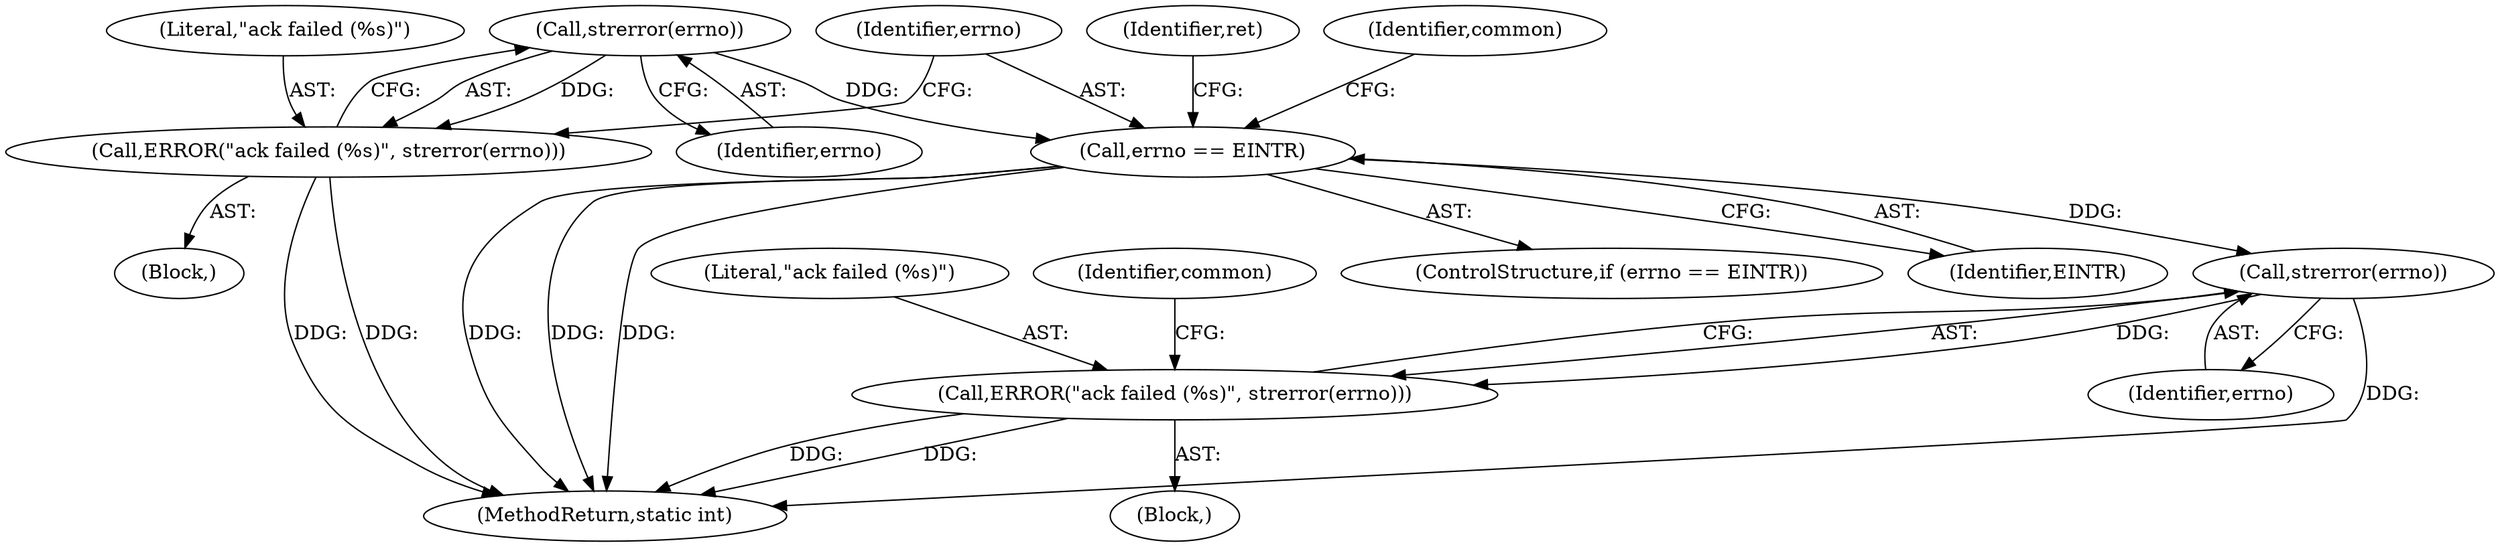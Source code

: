 digraph "0_Android_472271b153c5dc53c28beac55480a8d8434b2d5c_0@API" {
"1000123" [label="(Call,strerror(errno))"];
"1000121" [label="(Call,ERROR(\"ack failed (%s)\", strerror(errno)))"];
"1000126" [label="(Call,errno == EINTR)"];
"1000146" [label="(Call,strerror(errno))"];
"1000144" [label="(Call,ERROR(\"ack failed (%s)\", strerror(errno)))"];
"1000122" [label="(Literal,\"ack failed (%s)\")"];
"1000176" [label="(MethodReturn,static int)"];
"1000147" [label="(Identifier,errno)"];
"1000131" [label="(Identifier,ret)"];
"1000126" [label="(Call,errno == EINTR)"];
"1000127" [label="(Identifier,errno)"];
"1000145" [label="(Literal,\"ack failed (%s)\")"];
"1000121" [label="(Call,ERROR(\"ack failed (%s)\", strerror(errno)))"];
"1000150" [label="(Identifier,common)"];
"1000128" [label="(Identifier,EINTR)"];
"1000120" [label="(Block,)"];
"1000125" [label="(ControlStructure,if (errno == EINTR))"];
"1000164" [label="(Identifier,common)"];
"1000146" [label="(Call,strerror(errno))"];
"1000144" [label="(Call,ERROR(\"ack failed (%s)\", strerror(errno)))"];
"1000143" [label="(Block,)"];
"1000123" [label="(Call,strerror(errno))"];
"1000124" [label="(Identifier,errno)"];
"1000123" -> "1000121"  [label="AST: "];
"1000123" -> "1000124"  [label="CFG: "];
"1000124" -> "1000123"  [label="AST: "];
"1000121" -> "1000123"  [label="CFG: "];
"1000123" -> "1000121"  [label="DDG: "];
"1000123" -> "1000126"  [label="DDG: "];
"1000121" -> "1000120"  [label="AST: "];
"1000122" -> "1000121"  [label="AST: "];
"1000127" -> "1000121"  [label="CFG: "];
"1000121" -> "1000176"  [label="DDG: "];
"1000121" -> "1000176"  [label="DDG: "];
"1000126" -> "1000125"  [label="AST: "];
"1000126" -> "1000128"  [label="CFG: "];
"1000127" -> "1000126"  [label="AST: "];
"1000128" -> "1000126"  [label="AST: "];
"1000131" -> "1000126"  [label="CFG: "];
"1000164" -> "1000126"  [label="CFG: "];
"1000126" -> "1000176"  [label="DDG: "];
"1000126" -> "1000176"  [label="DDG: "];
"1000126" -> "1000176"  [label="DDG: "];
"1000126" -> "1000146"  [label="DDG: "];
"1000146" -> "1000144"  [label="AST: "];
"1000146" -> "1000147"  [label="CFG: "];
"1000147" -> "1000146"  [label="AST: "];
"1000144" -> "1000146"  [label="CFG: "];
"1000146" -> "1000176"  [label="DDG: "];
"1000146" -> "1000144"  [label="DDG: "];
"1000144" -> "1000143"  [label="AST: "];
"1000145" -> "1000144"  [label="AST: "];
"1000150" -> "1000144"  [label="CFG: "];
"1000144" -> "1000176"  [label="DDG: "];
"1000144" -> "1000176"  [label="DDG: "];
}
